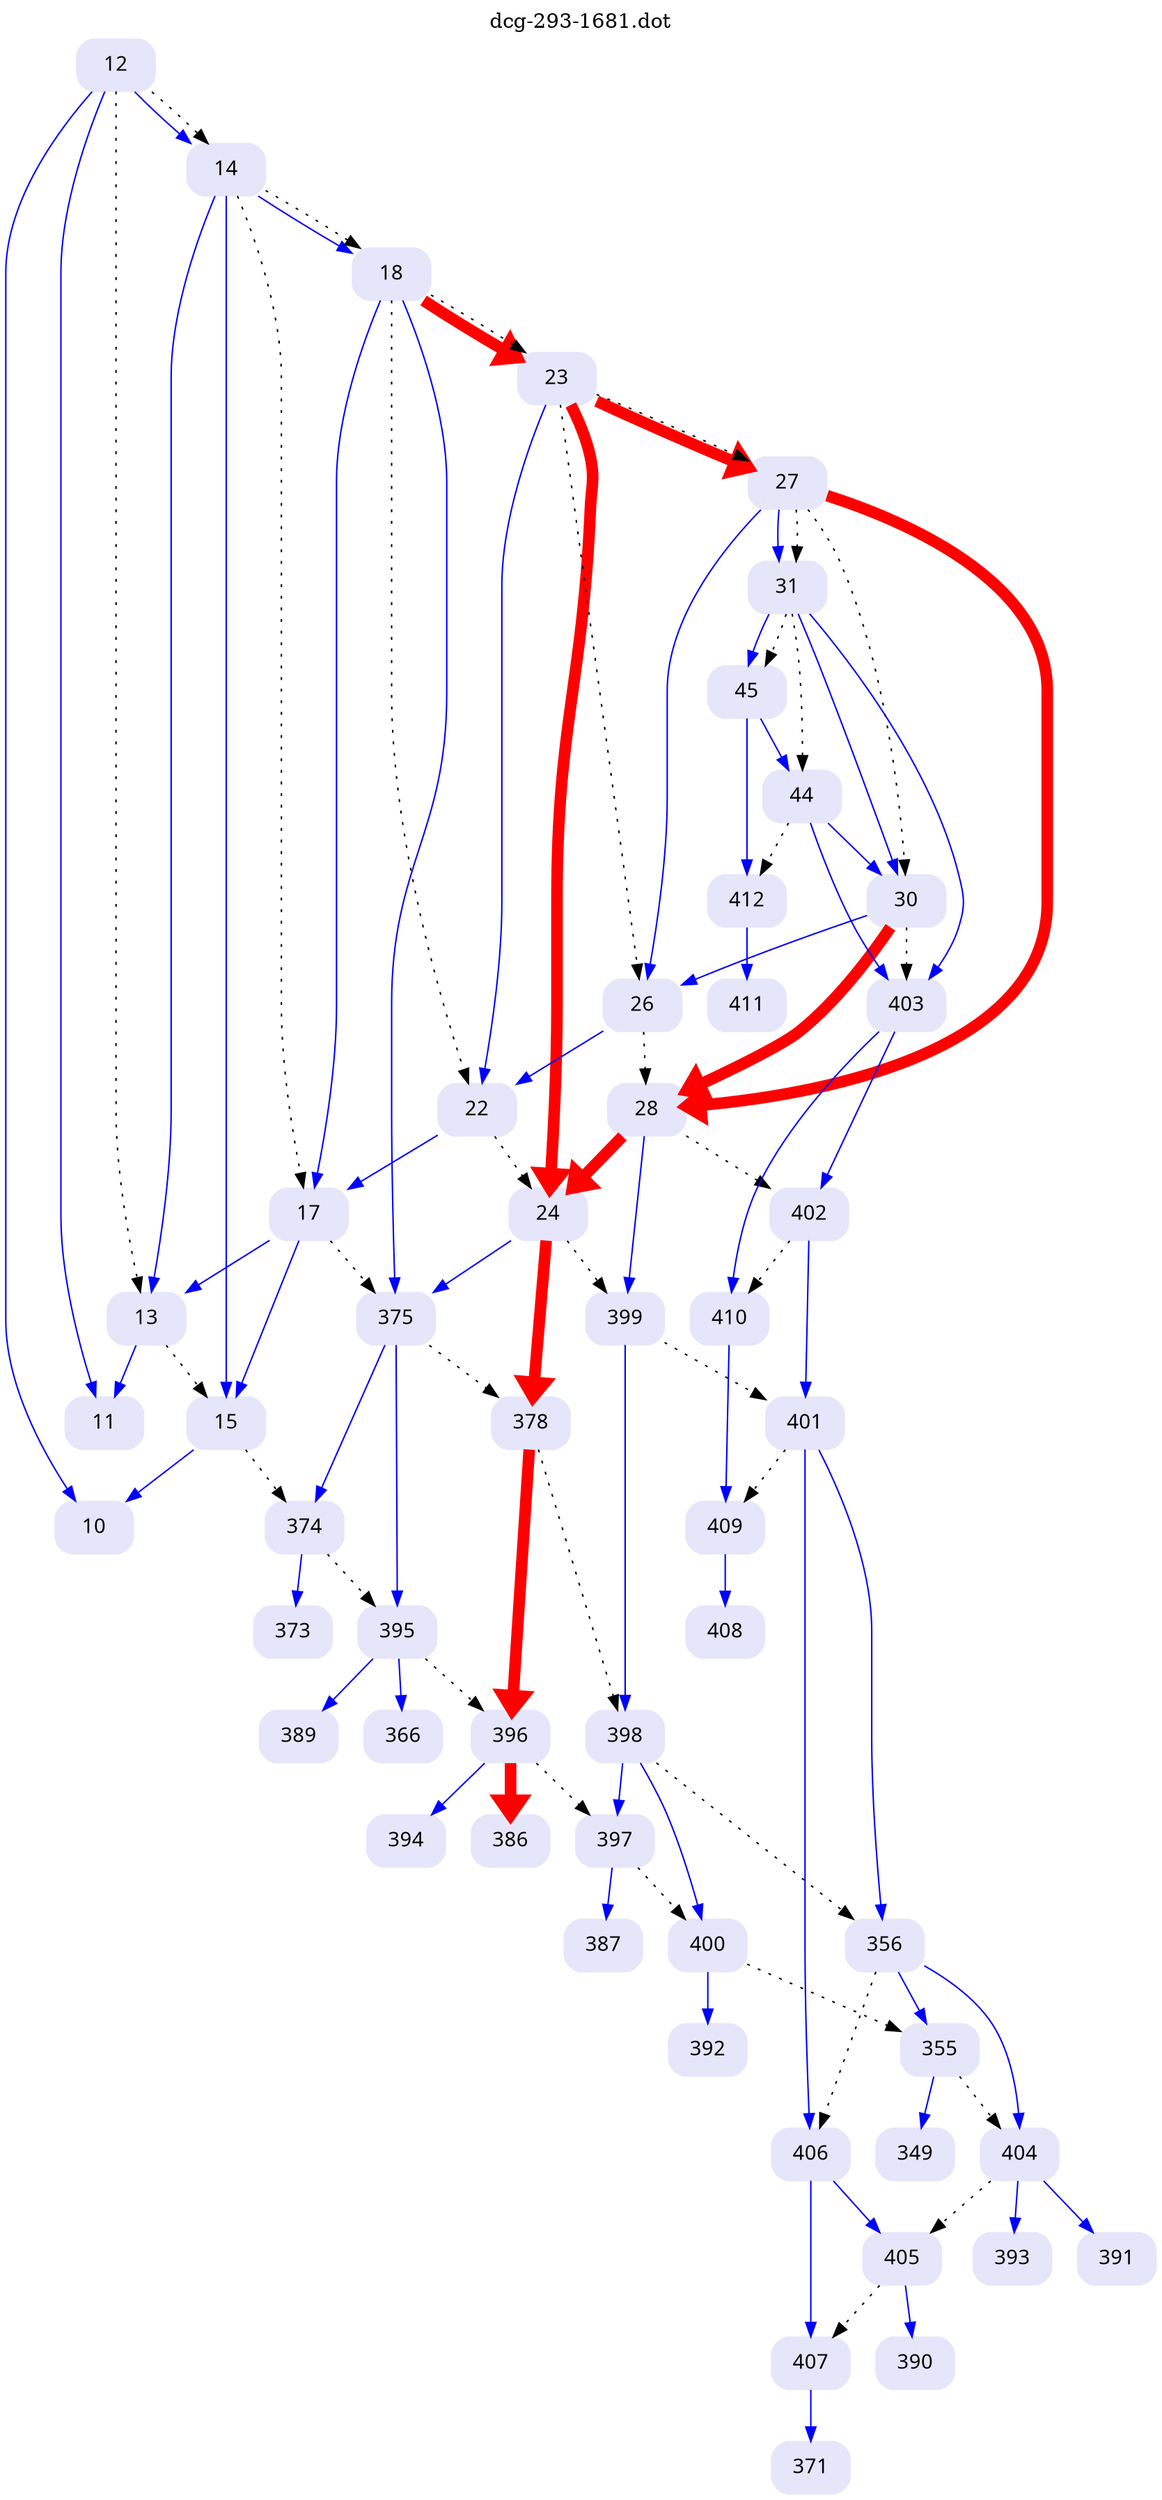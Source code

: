 digraph dcg_293 {
  labelloc="t";
  label="dcg-293-1681.dot";
  node [fontname="sans-serif"];
  node [shape=box style="rounded,filled"];
  n12 [label="12" color=lavender];
  n12 -> n11 [color=blue penwidth=1];
  n12 -> n10 [color=blue penwidth=1];
  n12 -> n14 [color=blue penwidth=1];
  n12 -> n13 [style=dotted,label=""];
  n12 -> n14 [style=dotted,label=""];
  n14 [label="14" color=lavender];
  n14 -> n13 [color=blue penwidth=1];
  n14 -> n15 [color=blue penwidth=1];
  n14 -> n18 [color=blue penwidth=1];
  n14 -> n17 [style=dotted,label=""];
  n14 -> n18 [style=dotted,label=""];
  n18 [label="18" color=lavender];
  n18 -> n17 [color=blue penwidth=1];
  n18 -> n375 [color=blue penwidth=1];
  n18 -> n23 [color=red penwidth=8];
  n18 -> n22 [style=dotted,label=""];
  n18 -> n23 [style=dotted,label=""];
  n23 [label="23" color=lavender];
  n23 -> n22 [color=blue penwidth=1];
  n23 -> n24 [color=red penwidth=8];
  n23 -> n27 [color=red penwidth=8];
  n23 -> n26 [style=dotted,label=""];
  n23 -> n27 [style=dotted,label=""];
  n27 [label="27" color=lavender];
  n27 -> n26 [color=blue penwidth=1];
  n27 -> n28 [color=red penwidth=8];
  n27 -> n31 [color=blue penwidth=1];
  n27 -> n30 [style=dotted,label=""];
  n27 -> n31 [style=dotted,label=""];
  n31 [label="31" color=lavender];
  n31 -> n30 [color=blue penwidth=1];
  n31 -> n403 [color=blue penwidth=1];
  n31 -> n45 [color=blue penwidth=1];
  n31 -> n44 [style=dotted,label=""];
  n31 -> n45 [style=dotted,label=""];
  n45 [label="45" color=lavender];
  n45 -> n44 [color=blue penwidth=1];
  n45 -> n412 [color=blue penwidth=1];
  n412 [label="412" color=lavender];
  n412 -> n411 [color=blue penwidth=1];
  n411 [label="411" color=lavender];
  n44 [label="44" color=lavender];
  n44 -> n30 [color=blue penwidth=1];
  n44 -> n403 [color=blue penwidth=1];
  n44 -> n412 [style=dotted,label=""];
  n403 [label="403" color=lavender];
  n403 -> n402 [color=blue penwidth=1];
  n403 -> n410 [color=blue penwidth=1];
  n410 [label="410" color=lavender];
  n410 -> n409 [color=blue penwidth=1];
  n409 [label="409" color=lavender];
  n409 -> n408 [color=blue penwidth=1];
  n408 [label="408" color=lavender];
  n402 [label="402" color=lavender];
  n402 -> n401 [color=blue penwidth=1];
  n402 -> n410 [style=dotted,label=""];
  n401 [label="401" color=lavender];
  n401 -> n356 [color=blue penwidth=1];
  n401 -> n406 [color=blue penwidth=1];
  n401 -> n409 [style=dotted,label=""];
  n406 [label="406" color=lavender];
  n406 -> n405 [color=blue penwidth=1];
  n406 -> n407 [color=blue penwidth=1];
  n407 [label="407" color=lavender];
  n407 -> n371 [color=blue penwidth=1];
  n371 [label="371" color=lavender];
  n405 [label="405" color=lavender];
  n405 -> n390 [color=blue penwidth=1];
  n405 -> n407 [style=dotted,label=""];
  n390 [label="390" color=lavender];
  n356 [label="356" color=lavender];
  n356 -> n355 [color=blue penwidth=1];
  n356 -> n404 [color=blue penwidth=1];
  n356 -> n406 [style=dotted,label=""];
  n404 [label="404" color=lavender];
  n404 -> n393 [color=blue penwidth=1];
  n404 -> n391 [color=blue penwidth=1];
  n404 -> n405 [style=dotted,label=""];
  n391 [label="391" color=lavender];
  n393 [label="393" color=lavender];
  n355 [label="355" color=lavender];
  n355 -> n349 [color=blue penwidth=1];
  n355 -> n404 [style=dotted,label=""];
  n349 [label="349" color=lavender];
  n30 [label="30" color=lavender];
  n30 -> n26 [color=blue penwidth=1];
  n30 -> n28 [color=red penwidth=8];
  n30 -> n403 [style=dotted,label=""];
  n28 [label="28" color=lavender];
  n28 -> n24 [color=red penwidth=8];
  n28 -> n399 [color=blue penwidth=1];
  n28 -> n402 [style=dotted,label=""];
  n399 [label="399" color=lavender];
  n399 -> n398 [color=blue penwidth=1];
  n399 -> n401 [style=dotted,label=""];
  n398 [label="398" color=lavender];
  n398 -> n397 [color=blue penwidth=1];
  n398 -> n400 [color=blue penwidth=1];
  n398 -> n356 [style=dotted,label=""];
  n400 [label="400" color=lavender];
  n400 -> n392 [color=blue penwidth=1];
  n400 -> n355 [style=dotted,label=""];
  n392 [label="392" color=lavender];
  n397 [label="397" color=lavender];
  n397 -> n387 [color=blue penwidth=1];
  n397 -> n400 [style=dotted,label=""];
  n387 [label="387" color=lavender];
  n24 [label="24" color=lavender];
  n24 -> n375 [color=blue penwidth=1];
  n24 -> n378 [color=red penwidth=8];
  n24 -> n399 [style=dotted,label=""];
  n378 [label="378" color=lavender];
  n378 -> n396 [color=red penwidth=8];
  n378 -> n398 [style=dotted,label=""];
  n396 [label="396" color=lavender];
  n396 -> n394 [color=blue penwidth=1];
  n396 -> n386 [color=red penwidth=8];
  n396 -> n397 [style=dotted,label=""];
  n386 [label="386" color=lavender];
  n394 [label="394" color=lavender];
  n375 [label="375" color=lavender];
  n375 -> n374 [color=blue penwidth=1];
  n375 -> n395 [color=blue penwidth=1];
  n375 -> n378 [style=dotted,label=""];
  n395 [label="395" color=lavender];
  n395 -> n389 [color=blue penwidth=1];
  n395 -> n366 [color=blue penwidth=1];
  n395 -> n396 [style=dotted,label=""];
  n366 [label="366" color=lavender];
  n389 [label="389" color=lavender];
  n374 [label="374" color=lavender];
  n374 -> n373 [color=blue penwidth=1];
  n374 -> n395 [style=dotted,label=""];
  n373 [label="373" color=lavender];
  n26 [label="26" color=lavender];
  n26 -> n22 [color=blue penwidth=1];
  n26 -> n28 [style=dotted,label=""];
  n22 [label="22" color=lavender];
  n22 -> n17 [color=blue penwidth=1];
  n22 -> n24 [style=dotted,label=""];
  n17 [label="17" color=lavender];
  n17 -> n13 [color=blue penwidth=1];
  n17 -> n15 [color=blue penwidth=1];
  n17 -> n375 [style=dotted,label=""];
  n15 [label="15" color=lavender];
  n15 -> n10 [color=blue penwidth=1];
  n15 -> n374 [style=dotted,label=""];
  n10 [label="10" color=lavender];
  n13 [label="13" color=lavender];
  n13 -> n11 [color=blue penwidth=1];
  n13 -> n15 [style=dotted,label=""];
  n11 [label="11" color=lavender];
}
